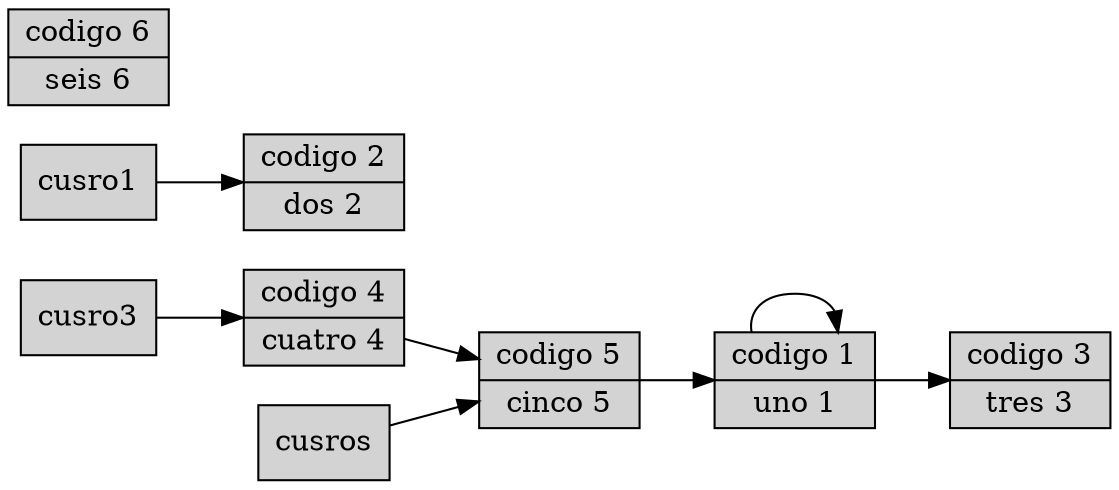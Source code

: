 
digraph dibujo {
	rankdir=LR;
	node[shape=record, style=filled];
	curso1[label = "codigo 1 | uno 1"];
	curso2[label = "codigo 2 | dos 2"];
	curso3[label = "codigo 3 | tres 3"];
	curso4[label = "codigo 4 | cuatro 4"];
	curso5[label = "codigo 5 | cinco 5"];
	curso6[label = "codigo 6 | seis 6"];

	curso1 -> curso1;
	cusro1 -> curso2;
	curso1 -> curso3;
	cusro3 -> curso4;
	curso4 -> curso5;
	curso5 -> curso1;
	cusros -> curso5;
}